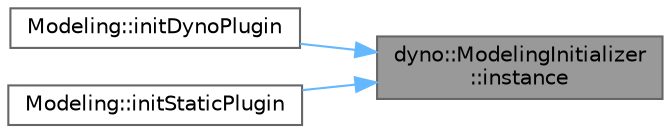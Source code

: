 digraph "dyno::ModelingInitializer::instance"
{
 // LATEX_PDF_SIZE
  bgcolor="transparent";
  edge [fontname=Helvetica,fontsize=10,labelfontname=Helvetica,labelfontsize=10];
  node [fontname=Helvetica,fontsize=10,shape=box,height=0.2,width=0.4];
  rankdir="RL";
  Node1 [id="Node000001",label="dyno::ModelingInitializer\l::instance",height=0.2,width=0.4,color="gray40", fillcolor="grey60", style="filled", fontcolor="black",tooltip=" "];
  Node1 -> Node2 [id="edge1_Node000001_Node000002",dir="back",color="steelblue1",style="solid",tooltip=" "];
  Node2 [id="Node000002",label="Modeling::initDynoPlugin",height=0.2,width=0.4,color="grey40", fillcolor="white", style="filled",URL="$namespace_modeling.html#a4dca6c64da285279da004e6bd42b4460",tooltip=" "];
  Node1 -> Node3 [id="edge2_Node000001_Node000003",dir="back",color="steelblue1",style="solid",tooltip=" "];
  Node3 [id="Node000003",label="Modeling::initStaticPlugin",height=0.2,width=0.4,color="grey40", fillcolor="white", style="filled",URL="$namespace_modeling.html#a04d1e811b00699e08bc4c2214c4d90d6",tooltip=" "];
}
